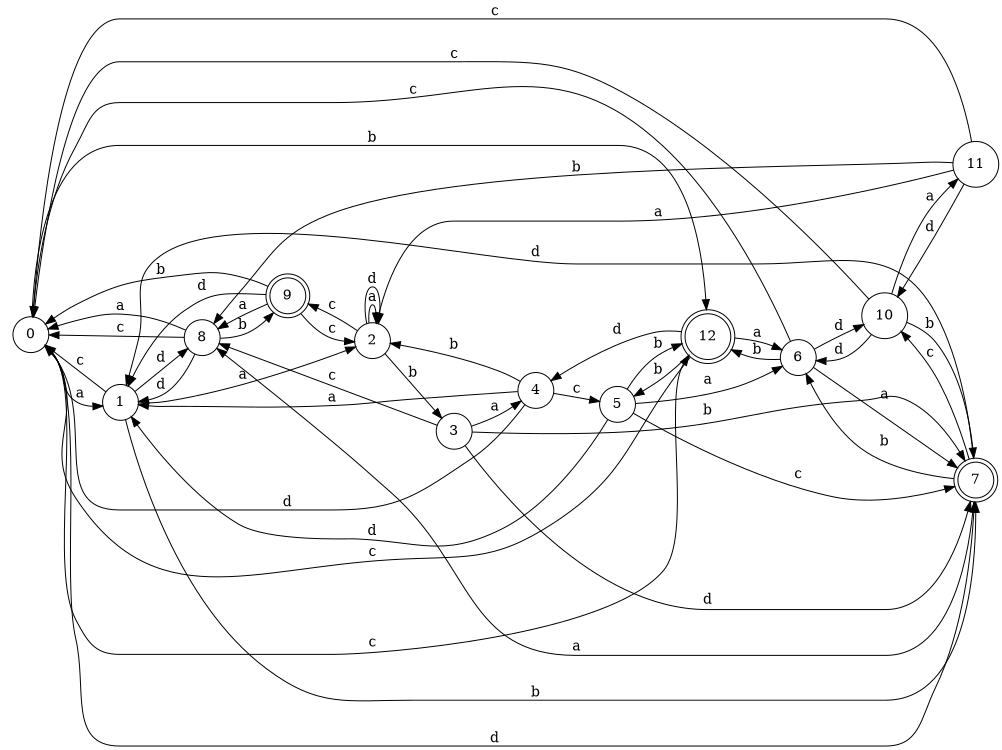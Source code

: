 digraph n11_4 {
__start0 [label="" shape="none"];

rankdir=LR;
size="8,5";

s0 [style="filled", color="black", fillcolor="white" shape="circle", label="0"];
s1 [style="filled", color="black", fillcolor="white" shape="circle", label="1"];
s2 [style="filled", color="black", fillcolor="white" shape="circle", label="2"];
s3 [style="filled", color="black", fillcolor="white" shape="circle", label="3"];
s4 [style="filled", color="black", fillcolor="white" shape="circle", label="4"];
s5 [style="filled", color="black", fillcolor="white" shape="circle", label="5"];
s6 [style="filled", color="black", fillcolor="white" shape="circle", label="6"];
s7 [style="rounded,filled", color="black", fillcolor="white" shape="doublecircle", label="7"];
s8 [style="filled", color="black", fillcolor="white" shape="circle", label="8"];
s9 [style="rounded,filled", color="black", fillcolor="white" shape="doublecircle", label="9"];
s10 [style="filled", color="black", fillcolor="white" shape="circle", label="10"];
s11 [style="filled", color="black", fillcolor="white" shape="circle", label="11"];
s12 [style="rounded,filled", color="black", fillcolor="white" shape="doublecircle", label="12"];
s0 -> s1 [label="a"];
s0 -> s12 [label="b"];
s0 -> s12 [label="c"];
s0 -> s7 [label="d"];
s1 -> s2 [label="a"];
s1 -> s7 [label="b"];
s1 -> s0 [label="c"];
s1 -> s8 [label="d"];
s2 -> s2 [label="a"];
s2 -> s3 [label="b"];
s2 -> s9 [label="c"];
s2 -> s2 [label="d"];
s3 -> s4 [label="a"];
s3 -> s7 [label="b"];
s3 -> s8 [label="c"];
s3 -> s7 [label="d"];
s4 -> s1 [label="a"];
s4 -> s2 [label="b"];
s4 -> s5 [label="c"];
s4 -> s0 [label="d"];
s5 -> s6 [label="a"];
s5 -> s12 [label="b"];
s5 -> s7 [label="c"];
s5 -> s1 [label="d"];
s6 -> s7 [label="a"];
s6 -> s12 [label="b"];
s6 -> s0 [label="c"];
s6 -> s10 [label="d"];
s7 -> s8 [label="a"];
s7 -> s6 [label="b"];
s7 -> s10 [label="c"];
s7 -> s1 [label="d"];
s8 -> s0 [label="a"];
s8 -> s9 [label="b"];
s8 -> s0 [label="c"];
s8 -> s1 [label="d"];
s9 -> s8 [label="a"];
s9 -> s0 [label="b"];
s9 -> s2 [label="c"];
s9 -> s1 [label="d"];
s10 -> s11 [label="a"];
s10 -> s7 [label="b"];
s10 -> s0 [label="c"];
s10 -> s6 [label="d"];
s11 -> s2 [label="a"];
s11 -> s8 [label="b"];
s11 -> s0 [label="c"];
s11 -> s10 [label="d"];
s12 -> s6 [label="a"];
s12 -> s5 [label="b"];
s12 -> s0 [label="c"];
s12 -> s4 [label="d"];

}
